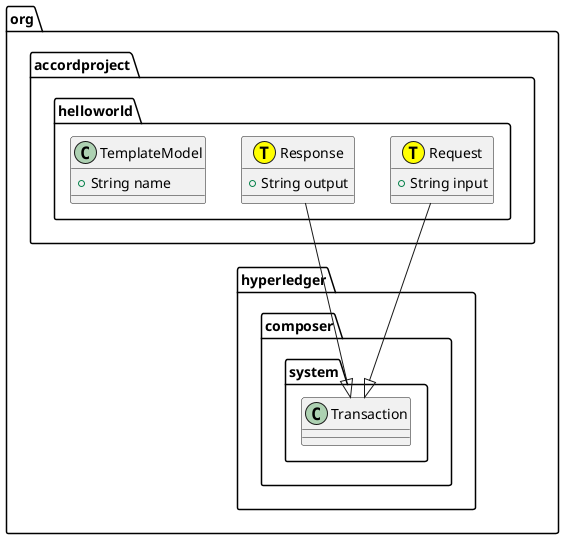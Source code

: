 @startuml
class org.accordproject.helloworld.Request << (T,yellow) >> {
   + String input
}
org.accordproject.helloworld.Request --|> org.hyperledger.composer.system.Transaction
class org.accordproject.helloworld.Response << (T,yellow) >> {
   + String output
}
org.accordproject.helloworld.Response --|> org.hyperledger.composer.system.Transaction
class org.accordproject.helloworld.TemplateModel {
   + String name
}
@enduml
